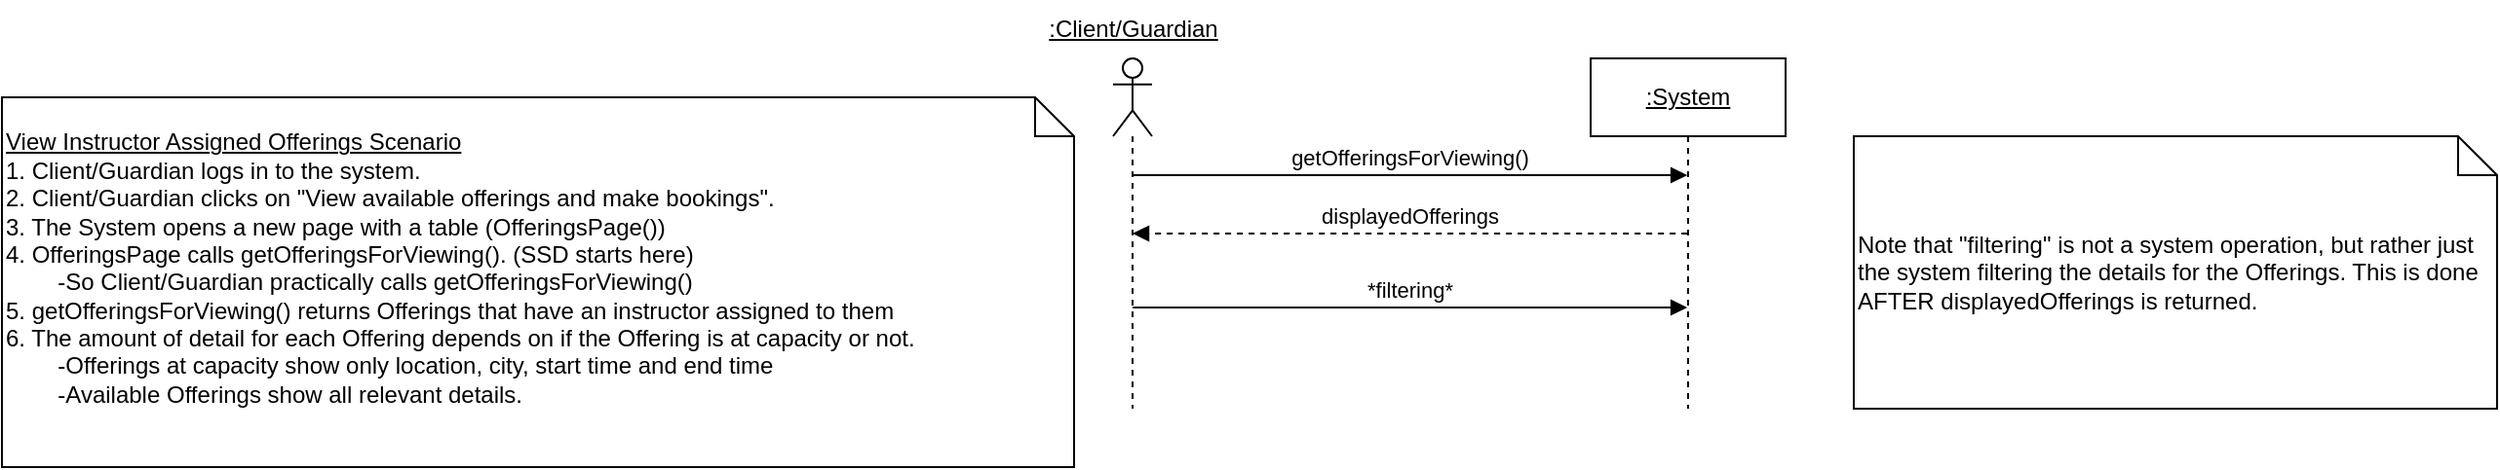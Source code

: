 <mxfile version="24.8.4">
  <diagram name="Page-1" id="2YBvvXClWsGukQMizWep">
    <mxGraphModel dx="1839" dy="514" grid="1" gridSize="10" guides="1" tooltips="1" connect="1" arrows="1" fold="1" page="1" pageScale="1" pageWidth="850" pageHeight="1100" math="0" shadow="0">
      <root>
        <mxCell id="0" />
        <mxCell id="1" parent="0" />
        <mxCell id="QT0idfkxXLzTyoDSYEQH-2" value="" style="shape=umlLifeline;perimeter=lifelinePerimeter;whiteSpace=wrap;html=1;container=1;dropTarget=0;collapsible=0;recursiveResize=0;outlineConnect=0;portConstraint=eastwest;newEdgeStyle={&quot;curved&quot;:0,&quot;rounded&quot;:0};participant=umlActor;" parent="1" vertex="1">
          <mxGeometry x="80" y="50" width="20" height="180" as="geometry" />
        </mxCell>
        <mxCell id="QT0idfkxXLzTyoDSYEQH-3" value="&lt;u&gt;:Client/Guardian&lt;/u&gt;" style="text;html=1;align=center;verticalAlign=middle;resizable=0;points=[];autosize=1;strokeColor=none;fillColor=none;" parent="1" vertex="1">
          <mxGeometry x="35" y="20" width="110" height="30" as="geometry" />
        </mxCell>
        <mxCell id="QT0idfkxXLzTyoDSYEQH-4" value="&lt;u&gt;:System&lt;/u&gt;" style="shape=umlLifeline;perimeter=lifelinePerimeter;whiteSpace=wrap;html=1;container=1;dropTarget=0;collapsible=0;recursiveResize=0;outlineConnect=0;portConstraint=eastwest;newEdgeStyle={&quot;curved&quot;:0,&quot;rounded&quot;:0};" parent="1" vertex="1">
          <mxGeometry x="325" y="50" width="100" height="180" as="geometry" />
        </mxCell>
        <mxCell id="LRU_EcB0eDfxrB6BmX2D-1" value="&lt;u&gt;View Instructor Assigned Offerings Scenario&lt;/u&gt;&lt;div&gt;1. Client/Guardian logs in to the system.&lt;/div&gt;&lt;div&gt;2. Client/Guardian clicks on &quot;View available offerings and make bookings&quot;.&lt;/div&gt;&lt;div&gt;3. The System opens a new page with a table (OfferingsPage())&lt;/div&gt;&lt;div&gt;4. OfferingsPage calls&amp;nbsp;&lt;span style=&quot;background-color: initial;&quot;&gt;getOfferingsForViewing(). (SSD starts here)&lt;/span&gt;&lt;/div&gt;&lt;div&gt;&lt;span style=&quot;background-color: initial;&quot;&gt;&lt;span style=&quot;white-space: pre;&quot;&gt;&#x9;&lt;/span&gt;-So Client/Guardian practically calls&amp;nbsp;&lt;/span&gt;&lt;span style=&quot;background-color: initial;&quot;&gt;getOfferingsForViewing()&lt;/span&gt;&lt;span style=&quot;background-color: initial;&quot;&gt;&lt;br&gt;&lt;/span&gt;&lt;/div&gt;&lt;div&gt;&lt;span style=&quot;background-color: initial;&quot;&gt;5.&amp;nbsp;&lt;/span&gt;&lt;span style=&quot;background-color: initial;&quot;&gt;getOfferingsForViewing() returns Offerings that have an instructor assigned to them&lt;/span&gt;&lt;/div&gt;&lt;div&gt;&lt;span style=&quot;background-color: initial;&quot;&gt;6. The amount of detail for each Offering depends on if the Offering is at capacity or not.&lt;/span&gt;&lt;/div&gt;&lt;div&gt;&lt;span style=&quot;background-color: initial;&quot;&gt;&lt;span style=&quot;white-space: pre;&quot;&gt;&#x9;&lt;/span&gt;-Offerings at capacity show only location, city, start time and end time&lt;br&gt;&lt;/span&gt;&lt;/div&gt;&lt;div&gt;&lt;span style=&quot;background-color: initial;&quot;&gt;&lt;span style=&quot;white-space: pre;&quot;&gt;&#x9;&lt;/span&gt;-Available Offerings show all relevant details.&lt;br&gt;&lt;/span&gt;&lt;/div&gt;&lt;div&gt;&lt;span style=&quot;background-color: initial;&quot;&gt;&lt;br&gt;&lt;/span&gt;&lt;/div&gt;" style="shape=note;size=20;whiteSpace=wrap;html=1;align=left;" parent="1" vertex="1">
          <mxGeometry x="-490" y="70" width="550" height="190" as="geometry" />
        </mxCell>
        <mxCell id="LRU_EcB0eDfxrB6BmX2D-2" value="getOfferingsForViewing()" style="html=1;verticalAlign=bottom;endArrow=block;edgeStyle=elbowEdgeStyle;elbow=vertical;curved=0;rounded=0;" parent="1" edge="1">
          <mxGeometry relative="1" as="geometry">
            <mxPoint x="89.999" y="110" as="sourcePoint" />
            <Array as="points">
              <mxPoint x="180.07" y="110" />
            </Array>
            <mxPoint x="374.57" y="110" as="targetPoint" />
            <mxPoint as="offset" />
          </mxGeometry>
        </mxCell>
        <mxCell id="LRU_EcB0eDfxrB6BmX2D-3" value="Note that &quot;filtering&quot; is not a system operation, but rather just the system filtering the details for the Offerings. This is done AFTER displayedOfferings is returned." style="shape=note;size=20;whiteSpace=wrap;html=1;align=left;" parent="1" vertex="1">
          <mxGeometry x="460" y="90" width="330" height="140" as="geometry" />
        </mxCell>
        <mxCell id="u_acOAB_AmVKu_HRrPj9-1" value="displayedOfferings" style="html=1;verticalAlign=bottom;endArrow=block;edgeStyle=elbowEdgeStyle;elbow=vertical;curved=0;rounded=0;dashed=1;" edge="1" parent="1">
          <mxGeometry x="0.0" relative="1" as="geometry">
            <mxPoint x="374.57" y="140" as="sourcePoint" />
            <Array as="points">
              <mxPoint x="180.07" y="140" />
            </Array>
            <mxPoint x="89.999" y="140" as="targetPoint" />
            <mxPoint as="offset" />
          </mxGeometry>
        </mxCell>
        <mxCell id="u_acOAB_AmVKu_HRrPj9-3" value="*filtering*" style="html=1;verticalAlign=bottom;endArrow=block;edgeStyle=elbowEdgeStyle;elbow=vertical;curved=0;rounded=0;" edge="1" parent="1">
          <mxGeometry relative="1" as="geometry">
            <mxPoint x="89.999" y="178" as="sourcePoint" />
            <Array as="points">
              <mxPoint x="180.07" y="178" />
            </Array>
            <mxPoint x="374.57" y="178" as="targetPoint" />
            <mxPoint as="offset" />
          </mxGeometry>
        </mxCell>
      </root>
    </mxGraphModel>
  </diagram>
</mxfile>
